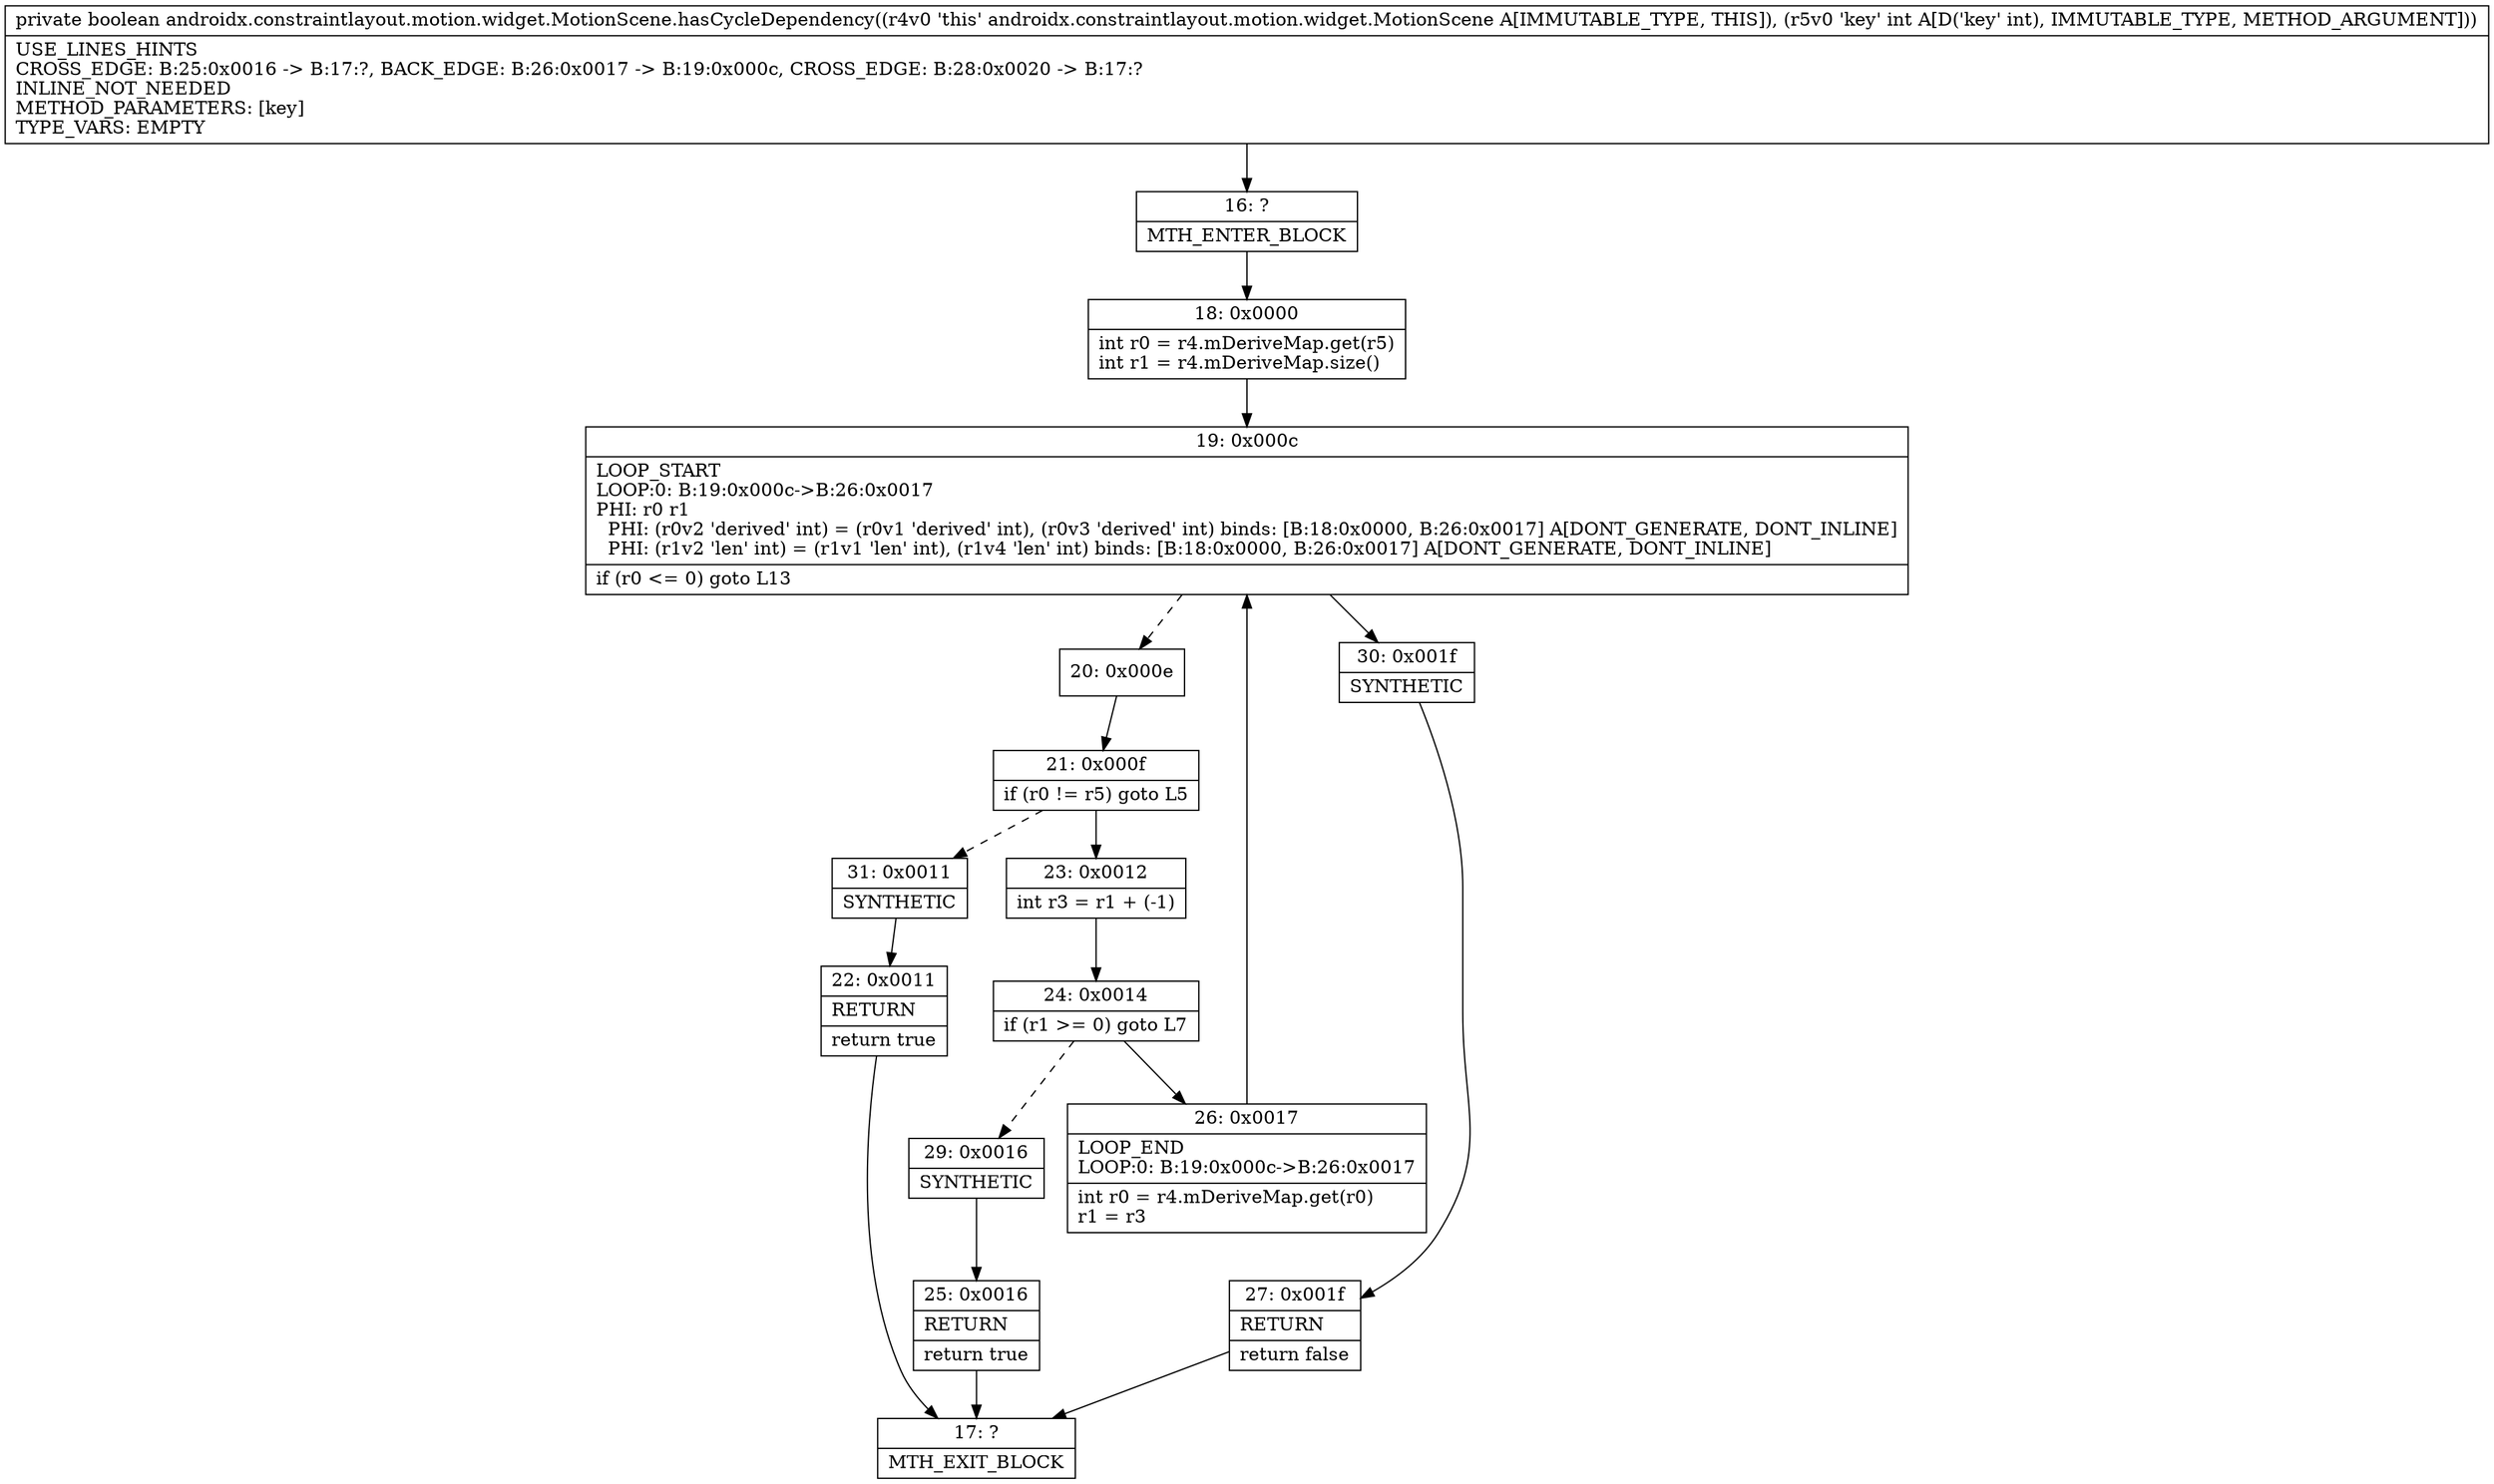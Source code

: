 digraph "CFG forandroidx.constraintlayout.motion.widget.MotionScene.hasCycleDependency(I)Z" {
Node_16 [shape=record,label="{16\:\ ?|MTH_ENTER_BLOCK\l}"];
Node_18 [shape=record,label="{18\:\ 0x0000|int r0 = r4.mDeriveMap.get(r5)\lint r1 = r4.mDeriveMap.size()\l}"];
Node_19 [shape=record,label="{19\:\ 0x000c|LOOP_START\lLOOP:0: B:19:0x000c\-\>B:26:0x0017\lPHI: r0 r1 \l  PHI: (r0v2 'derived' int) = (r0v1 'derived' int), (r0v3 'derived' int) binds: [B:18:0x0000, B:26:0x0017] A[DONT_GENERATE, DONT_INLINE]\l  PHI: (r1v2 'len' int) = (r1v1 'len' int), (r1v4 'len' int) binds: [B:18:0x0000, B:26:0x0017] A[DONT_GENERATE, DONT_INLINE]\l|if (r0 \<= 0) goto L13\l}"];
Node_20 [shape=record,label="{20\:\ 0x000e}"];
Node_21 [shape=record,label="{21\:\ 0x000f|if (r0 != r5) goto L5\l}"];
Node_23 [shape=record,label="{23\:\ 0x0012|int r3 = r1 + (\-1)\l}"];
Node_24 [shape=record,label="{24\:\ 0x0014|if (r1 \>= 0) goto L7\l}"];
Node_26 [shape=record,label="{26\:\ 0x0017|LOOP_END\lLOOP:0: B:19:0x000c\-\>B:26:0x0017\l|int r0 = r4.mDeriveMap.get(r0)\lr1 = r3\l}"];
Node_29 [shape=record,label="{29\:\ 0x0016|SYNTHETIC\l}"];
Node_25 [shape=record,label="{25\:\ 0x0016|RETURN\l|return true\l}"];
Node_17 [shape=record,label="{17\:\ ?|MTH_EXIT_BLOCK\l}"];
Node_31 [shape=record,label="{31\:\ 0x0011|SYNTHETIC\l}"];
Node_22 [shape=record,label="{22\:\ 0x0011|RETURN\l|return true\l}"];
Node_30 [shape=record,label="{30\:\ 0x001f|SYNTHETIC\l}"];
Node_27 [shape=record,label="{27\:\ 0x001f|RETURN\l|return false\l}"];
MethodNode[shape=record,label="{private boolean androidx.constraintlayout.motion.widget.MotionScene.hasCycleDependency((r4v0 'this' androidx.constraintlayout.motion.widget.MotionScene A[IMMUTABLE_TYPE, THIS]), (r5v0 'key' int A[D('key' int), IMMUTABLE_TYPE, METHOD_ARGUMENT]))  | USE_LINES_HINTS\lCROSS_EDGE: B:25:0x0016 \-\> B:17:?, BACK_EDGE: B:26:0x0017 \-\> B:19:0x000c, CROSS_EDGE: B:28:0x0020 \-\> B:17:?\lINLINE_NOT_NEEDED\lMETHOD_PARAMETERS: [key]\lTYPE_VARS: EMPTY\l}"];
MethodNode -> Node_16;Node_16 -> Node_18;
Node_18 -> Node_19;
Node_19 -> Node_20[style=dashed];
Node_19 -> Node_30;
Node_20 -> Node_21;
Node_21 -> Node_23;
Node_21 -> Node_31[style=dashed];
Node_23 -> Node_24;
Node_24 -> Node_26;
Node_24 -> Node_29[style=dashed];
Node_26 -> Node_19;
Node_29 -> Node_25;
Node_25 -> Node_17;
Node_31 -> Node_22;
Node_22 -> Node_17;
Node_30 -> Node_27;
Node_27 -> Node_17;
}

